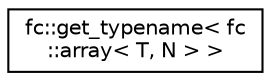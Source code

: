 digraph "Graphical Class Hierarchy"
{
  edge [fontname="Helvetica",fontsize="10",labelfontname="Helvetica",labelfontsize="10"];
  node [fontname="Helvetica",fontsize="10",shape=record];
  rankdir="LR";
  Node0 [label="fc::get_typename\< fc\l::array\< T, N \> \>",height=0.2,width=0.4,color="black", fillcolor="white", style="filled",URL="$structfc_1_1get__typename_3_01fc_1_1array_3_01_t_00_01_n_01_4_01_4.html"];
}
